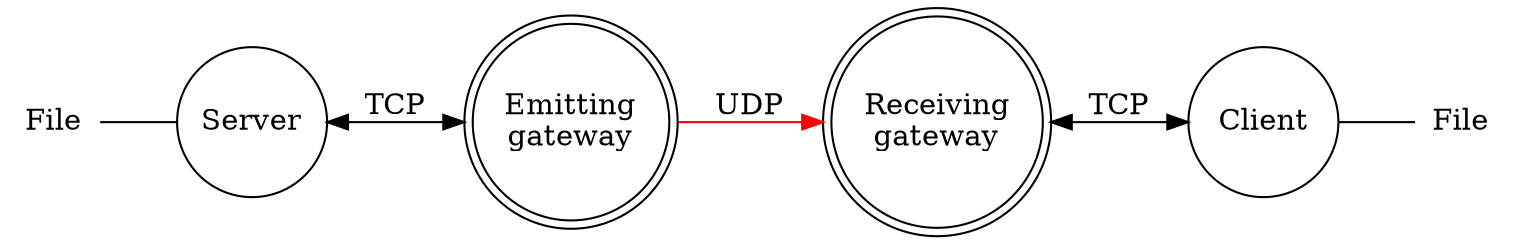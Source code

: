 digraph diode {
	graph [dpi = 300, bgcolor = "transparent"];
	rankdir=LR;
	node [shape = circle, width = "1", style = filled, fillcolor = "white"];
	fia [label = "File", shape = plaintext, style = "", width = "0.6"];
	fib [label = "File", shape = plaintext, style = "", width = "0.6"];
	serv [label = "Server"];
	ega [shape = doublecircle, label = "Emitting\ngateway"];
	rga [shape = doublecircle, label = "Receiving\ngateway"];
	clie [label = "Client"];

	fia -> serv [dir = none];
	serv -> ega [dir = both, label = "TCP"];
	ega -> rga [dir = normal, label = "UDP", color = red];
	rga -> clie [dir = both, label = "TCP"];
	clie -> fib [dir = none];
}

